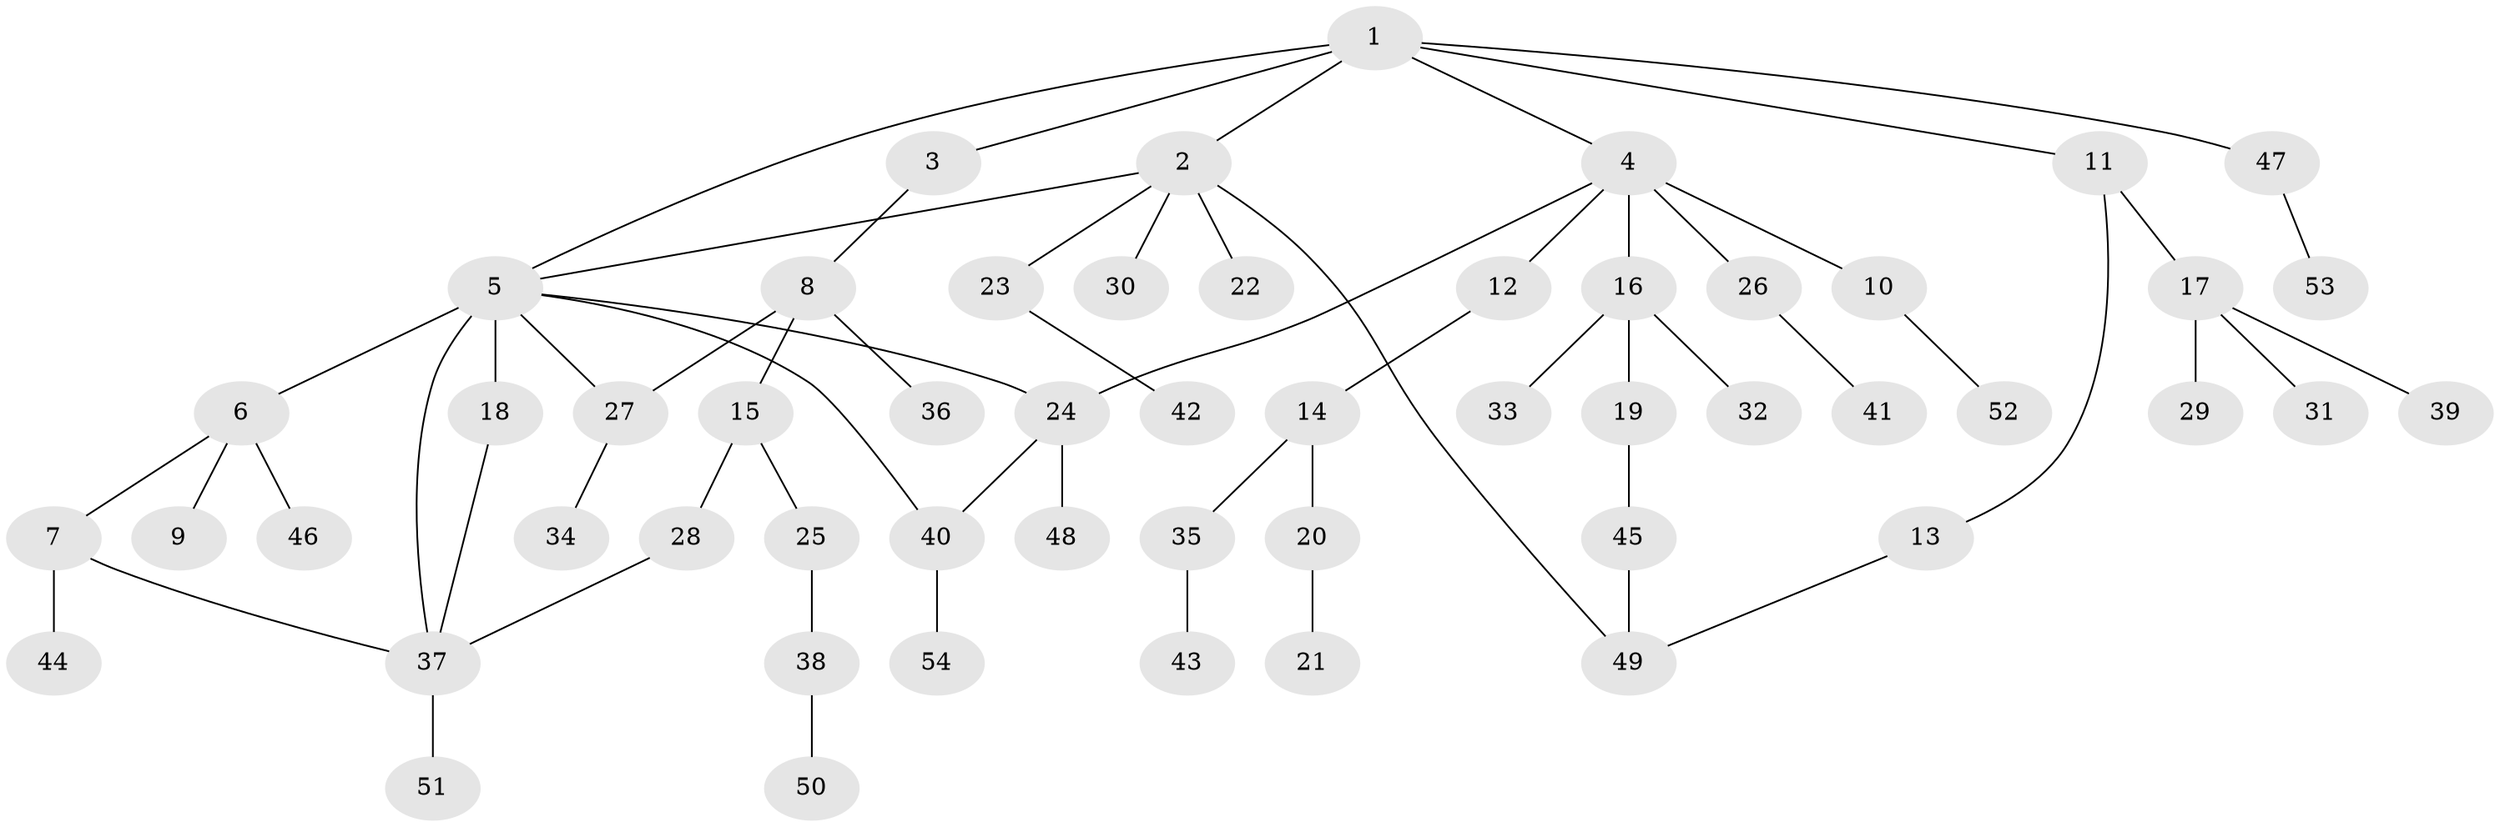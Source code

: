 // original degree distribution, {5: 0.056074766355140186, 6: 0.009345794392523364, 3: 0.12149532710280374, 8: 0.009345794392523364, 2: 0.3177570093457944, 4: 0.06542056074766354, 1: 0.411214953271028, 7: 0.009345794392523364}
// Generated by graph-tools (version 1.1) at 2025/34/03/09/25 02:34:08]
// undirected, 54 vertices, 62 edges
graph export_dot {
graph [start="1"]
  node [color=gray90,style=filled];
  1;
  2;
  3;
  4;
  5;
  6;
  7;
  8;
  9;
  10;
  11;
  12;
  13;
  14;
  15;
  16;
  17;
  18;
  19;
  20;
  21;
  22;
  23;
  24;
  25;
  26;
  27;
  28;
  29;
  30;
  31;
  32;
  33;
  34;
  35;
  36;
  37;
  38;
  39;
  40;
  41;
  42;
  43;
  44;
  45;
  46;
  47;
  48;
  49;
  50;
  51;
  52;
  53;
  54;
  1 -- 2 [weight=1.0];
  1 -- 3 [weight=1.0];
  1 -- 4 [weight=1.0];
  1 -- 5 [weight=1.0];
  1 -- 11 [weight=1.0];
  1 -- 47 [weight=1.0];
  2 -- 5 [weight=1.0];
  2 -- 22 [weight=1.0];
  2 -- 23 [weight=1.0];
  2 -- 30 [weight=1.0];
  2 -- 49 [weight=1.0];
  3 -- 8 [weight=1.0];
  4 -- 10 [weight=2.0];
  4 -- 12 [weight=1.0];
  4 -- 16 [weight=1.0];
  4 -- 24 [weight=1.0];
  4 -- 26 [weight=1.0];
  5 -- 6 [weight=1.0];
  5 -- 18 [weight=5.0];
  5 -- 24 [weight=1.0];
  5 -- 27 [weight=1.0];
  5 -- 37 [weight=1.0];
  5 -- 40 [weight=1.0];
  6 -- 7 [weight=1.0];
  6 -- 9 [weight=1.0];
  6 -- 46 [weight=1.0];
  7 -- 37 [weight=1.0];
  7 -- 44 [weight=1.0];
  8 -- 15 [weight=1.0];
  8 -- 27 [weight=1.0];
  8 -- 36 [weight=1.0];
  10 -- 52 [weight=1.0];
  11 -- 13 [weight=1.0];
  11 -- 17 [weight=1.0];
  12 -- 14 [weight=1.0];
  13 -- 49 [weight=1.0];
  14 -- 20 [weight=1.0];
  14 -- 35 [weight=1.0];
  15 -- 25 [weight=1.0];
  15 -- 28 [weight=1.0];
  16 -- 19 [weight=1.0];
  16 -- 32 [weight=1.0];
  16 -- 33 [weight=1.0];
  17 -- 29 [weight=1.0];
  17 -- 31 [weight=1.0];
  17 -- 39 [weight=1.0];
  18 -- 37 [weight=1.0];
  19 -- 45 [weight=1.0];
  20 -- 21 [weight=1.0];
  23 -- 42 [weight=1.0];
  24 -- 40 [weight=1.0];
  24 -- 48 [weight=1.0];
  25 -- 38 [weight=2.0];
  26 -- 41 [weight=1.0];
  27 -- 34 [weight=1.0];
  28 -- 37 [weight=1.0];
  35 -- 43 [weight=1.0];
  37 -- 51 [weight=3.0];
  38 -- 50 [weight=1.0];
  40 -- 54 [weight=1.0];
  45 -- 49 [weight=1.0];
  47 -- 53 [weight=1.0];
}
